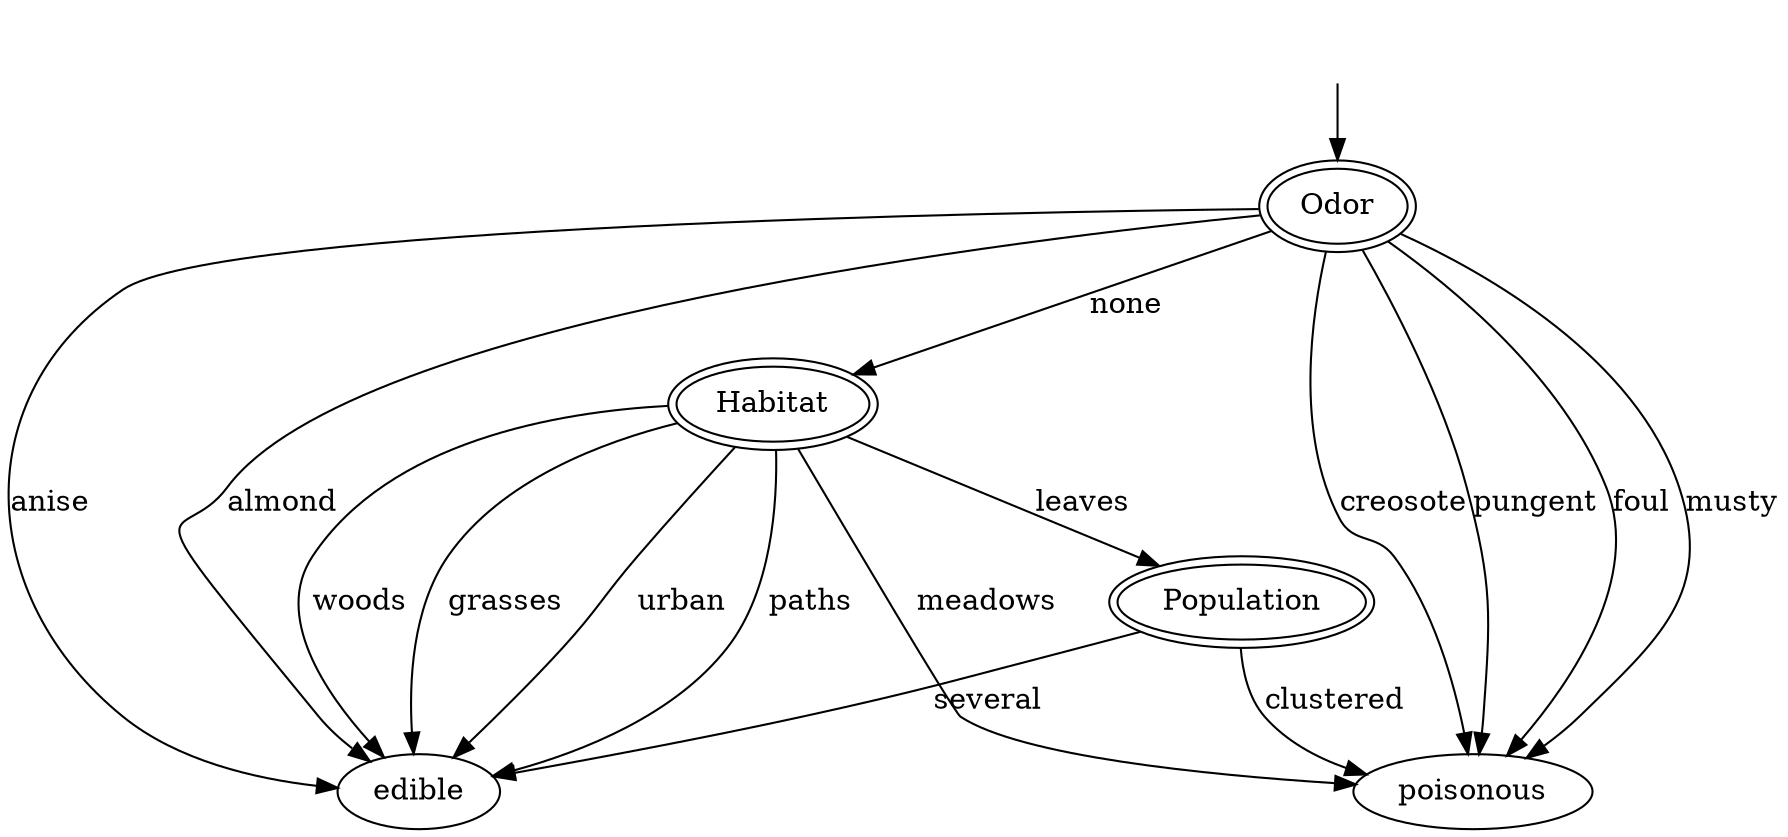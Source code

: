 digraph G {
node0 [style=invis]
node0 -> "class data.Odor" [label=""]
"class data.Odor"[label="Odor",peripheries=2]
"class data.Odor" -> "edible" [label="anise"]
"edible"[label="edible"]
"class data.Odor" -> "edible" [label="almond"]
"edible"[label="edible"]
"class data.Odor" -> "poisonous" [label="creosote"]
"poisonous"[label="poisonous"]
"class data.Odor" -> "class data.Habitat" [label="none"]
"class data.Habitat"[label="Habitat",peripheries=2]
"class data.Habitat" -> "edible" [label="grasses"]
"edible"[label="edible"]
"class data.Habitat" -> "edible" [label="urban"]
"edible"[label="edible"]
"class data.Habitat" -> "edible" [label="paths"]
"edible"[label="edible"]
"class data.Habitat" -> "poisonous" [label="meadows"]
"poisonous"[label="poisonous"]
"class data.Habitat" -> "class data.Population" [label="leaves"]
"class data.Population"[label="Population",peripheries=2]
"class data.Population" -> "poisonous" [label="clustered"]
"poisonous"[label="poisonous"]
"class data.Population" -> "edible" [label="several"]
"edible"[label="edible"]
"class data.Habitat" -> "edible" [label="woods"]
"edible"[label="edible"]
"class data.Odor" -> "poisonous" [label="pungent"]
"poisonous"[label="poisonous"]
"class data.Odor" -> "poisonous" [label="foul"]
"poisonous"[label="poisonous"]
"class data.Odor" -> "poisonous" [label="musty"]
"poisonous"[label="poisonous"]
}
